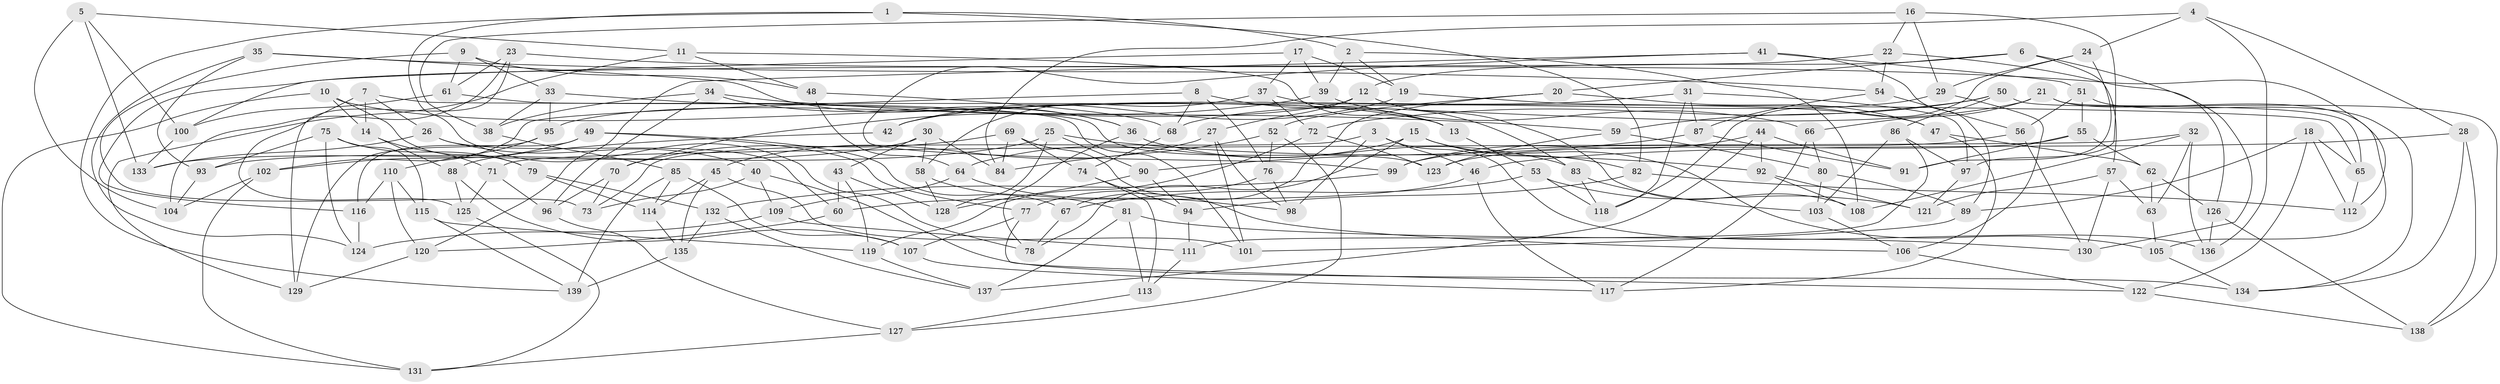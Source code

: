 // Generated by graph-tools (version 1.1) at 2025/26/03/09/25 03:26:54]
// undirected, 139 vertices, 278 edges
graph export_dot {
graph [start="1"]
  node [color=gray90,style=filled];
  1;
  2;
  3;
  4;
  5;
  6;
  7;
  8;
  9;
  10;
  11;
  12;
  13;
  14;
  15;
  16;
  17;
  18;
  19;
  20;
  21;
  22;
  23;
  24;
  25;
  26;
  27;
  28;
  29;
  30;
  31;
  32;
  33;
  34;
  35;
  36;
  37;
  38;
  39;
  40;
  41;
  42;
  43;
  44;
  45;
  46;
  47;
  48;
  49;
  50;
  51;
  52;
  53;
  54;
  55;
  56;
  57;
  58;
  59;
  60;
  61;
  62;
  63;
  64;
  65;
  66;
  67;
  68;
  69;
  70;
  71;
  72;
  73;
  74;
  75;
  76;
  77;
  78;
  79;
  80;
  81;
  82;
  83;
  84;
  85;
  86;
  87;
  88;
  89;
  90;
  91;
  92;
  93;
  94;
  95;
  96;
  97;
  98;
  99;
  100;
  101;
  102;
  103;
  104;
  105;
  106;
  107;
  108;
  109;
  110;
  111;
  112;
  113;
  114;
  115;
  116;
  117;
  118;
  119;
  120;
  121;
  122;
  123;
  124;
  125;
  126;
  127;
  128;
  129;
  130;
  131;
  132;
  133;
  134;
  135;
  136;
  137;
  138;
  139;
  1 -- 2;
  1 -- 139;
  1 -- 82;
  1 -- 78;
  2 -- 39;
  2 -- 108;
  2 -- 19;
  3 -- 46;
  3 -- 98;
  3 -- 136;
  3 -- 73;
  4 -- 28;
  4 -- 24;
  4 -- 136;
  4 -- 84;
  5 -- 104;
  5 -- 133;
  5 -- 100;
  5 -- 11;
  6 -- 57;
  6 -- 12;
  6 -- 20;
  6 -- 130;
  7 -- 65;
  7 -- 26;
  7 -- 125;
  7 -- 14;
  8 -- 13;
  8 -- 68;
  8 -- 102;
  8 -- 76;
  9 -- 48;
  9 -- 61;
  9 -- 33;
  9 -- 73;
  10 -- 13;
  10 -- 131;
  10 -- 79;
  10 -- 14;
  11 -- 48;
  11 -- 13;
  11 -- 129;
  12 -- 27;
  12 -- 95;
  12 -- 108;
  13 -- 53;
  14 -- 71;
  14 -- 88;
  15 -- 64;
  15 -- 105;
  15 -- 78;
  15 -- 82;
  16 -- 29;
  16 -- 97;
  16 -- 38;
  16 -- 22;
  17 -- 37;
  17 -- 19;
  17 -- 39;
  17 -- 100;
  18 -- 112;
  18 -- 65;
  18 -- 89;
  18 -- 122;
  19 -- 42;
  19 -- 47;
  20 -- 52;
  20 -- 47;
  20 -- 67;
  21 -- 42;
  21 -- 105;
  21 -- 138;
  21 -- 66;
  22 -- 54;
  22 -- 116;
  22 -- 126;
  23 -- 61;
  23 -- 104;
  23 -- 129;
  23 -- 112;
  24 -- 118;
  24 -- 29;
  24 -- 91;
  25 -- 128;
  25 -- 93;
  25 -- 90;
  25 -- 92;
  26 -- 133;
  26 -- 60;
  26 -- 40;
  27 -- 101;
  27 -- 45;
  27 -- 98;
  28 -- 138;
  28 -- 134;
  28 -- 46;
  29 -- 106;
  29 -- 68;
  30 -- 133;
  30 -- 43;
  30 -- 84;
  30 -- 58;
  31 -- 87;
  31 -- 42;
  31 -- 118;
  31 -- 97;
  32 -- 136;
  32 -- 108;
  32 -- 71;
  32 -- 63;
  33 -- 123;
  33 -- 95;
  33 -- 38;
  34 -- 36;
  34 -- 59;
  34 -- 96;
  34 -- 38;
  35 -- 93;
  35 -- 124;
  35 -- 54;
  35 -- 36;
  36 -- 78;
  36 -- 83;
  37 -- 58;
  37 -- 83;
  37 -- 72;
  38 -- 85;
  39 -- 66;
  39 -- 70;
  40 -- 73;
  40 -- 109;
  40 -- 134;
  41 -- 120;
  41 -- 89;
  41 -- 99;
  41 -- 51;
  42 -- 88;
  43 -- 128;
  43 -- 119;
  43 -- 60;
  44 -- 92;
  44 -- 91;
  44 -- 99;
  44 -- 137;
  45 -- 101;
  45 -- 135;
  45 -- 114;
  46 -- 117;
  46 -- 60;
  47 -- 117;
  47 -- 62;
  48 -- 68;
  48 -- 64;
  49 -- 67;
  49 -- 102;
  49 -- 116;
  49 -- 77;
  50 -- 65;
  50 -- 86;
  50 -- 59;
  50 -- 72;
  51 -- 56;
  51 -- 55;
  51 -- 134;
  52 -- 127;
  52 -- 76;
  52 -- 84;
  53 -- 67;
  53 -- 118;
  53 -- 121;
  54 -- 56;
  54 -- 87;
  55 -- 62;
  55 -- 91;
  55 -- 123;
  56 -- 99;
  56 -- 130;
  57 -- 63;
  57 -- 121;
  57 -- 130;
  58 -- 81;
  58 -- 128;
  59 -- 123;
  59 -- 80;
  60 -- 120;
  61 -- 101;
  61 -- 100;
  62 -- 63;
  62 -- 126;
  63 -- 105;
  64 -- 109;
  64 -- 98;
  65 -- 112;
  66 -- 80;
  66 -- 117;
  67 -- 78;
  68 -- 74;
  69 -- 74;
  69 -- 84;
  69 -- 70;
  69 -- 106;
  70 -- 73;
  70 -- 96;
  71 -- 125;
  71 -- 96;
  72 -- 119;
  72 -- 123;
  74 -- 94;
  74 -- 113;
  75 -- 115;
  75 -- 79;
  75 -- 93;
  75 -- 124;
  76 -- 98;
  76 -- 77;
  77 -- 107;
  77 -- 122;
  79 -- 114;
  79 -- 132;
  80 -- 103;
  80 -- 89;
  81 -- 130;
  81 -- 137;
  81 -- 113;
  82 -- 94;
  82 -- 112;
  83 -- 118;
  83 -- 103;
  85 -- 114;
  85 -- 107;
  85 -- 139;
  86 -- 111;
  86 -- 103;
  86 -- 97;
  87 -- 91;
  87 -- 90;
  88 -- 107;
  88 -- 125;
  89 -- 101;
  90 -- 94;
  90 -- 128;
  92 -- 121;
  92 -- 108;
  93 -- 104;
  94 -- 111;
  95 -- 129;
  95 -- 110;
  96 -- 127;
  97 -- 121;
  99 -- 132;
  100 -- 133;
  102 -- 104;
  102 -- 131;
  103 -- 106;
  105 -- 134;
  106 -- 122;
  107 -- 117;
  109 -- 124;
  109 -- 111;
  110 -- 120;
  110 -- 115;
  110 -- 116;
  111 -- 113;
  113 -- 127;
  114 -- 135;
  115 -- 139;
  115 -- 119;
  116 -- 124;
  119 -- 137;
  120 -- 129;
  122 -- 138;
  125 -- 131;
  126 -- 138;
  126 -- 136;
  127 -- 131;
  132 -- 135;
  132 -- 137;
  135 -- 139;
}
